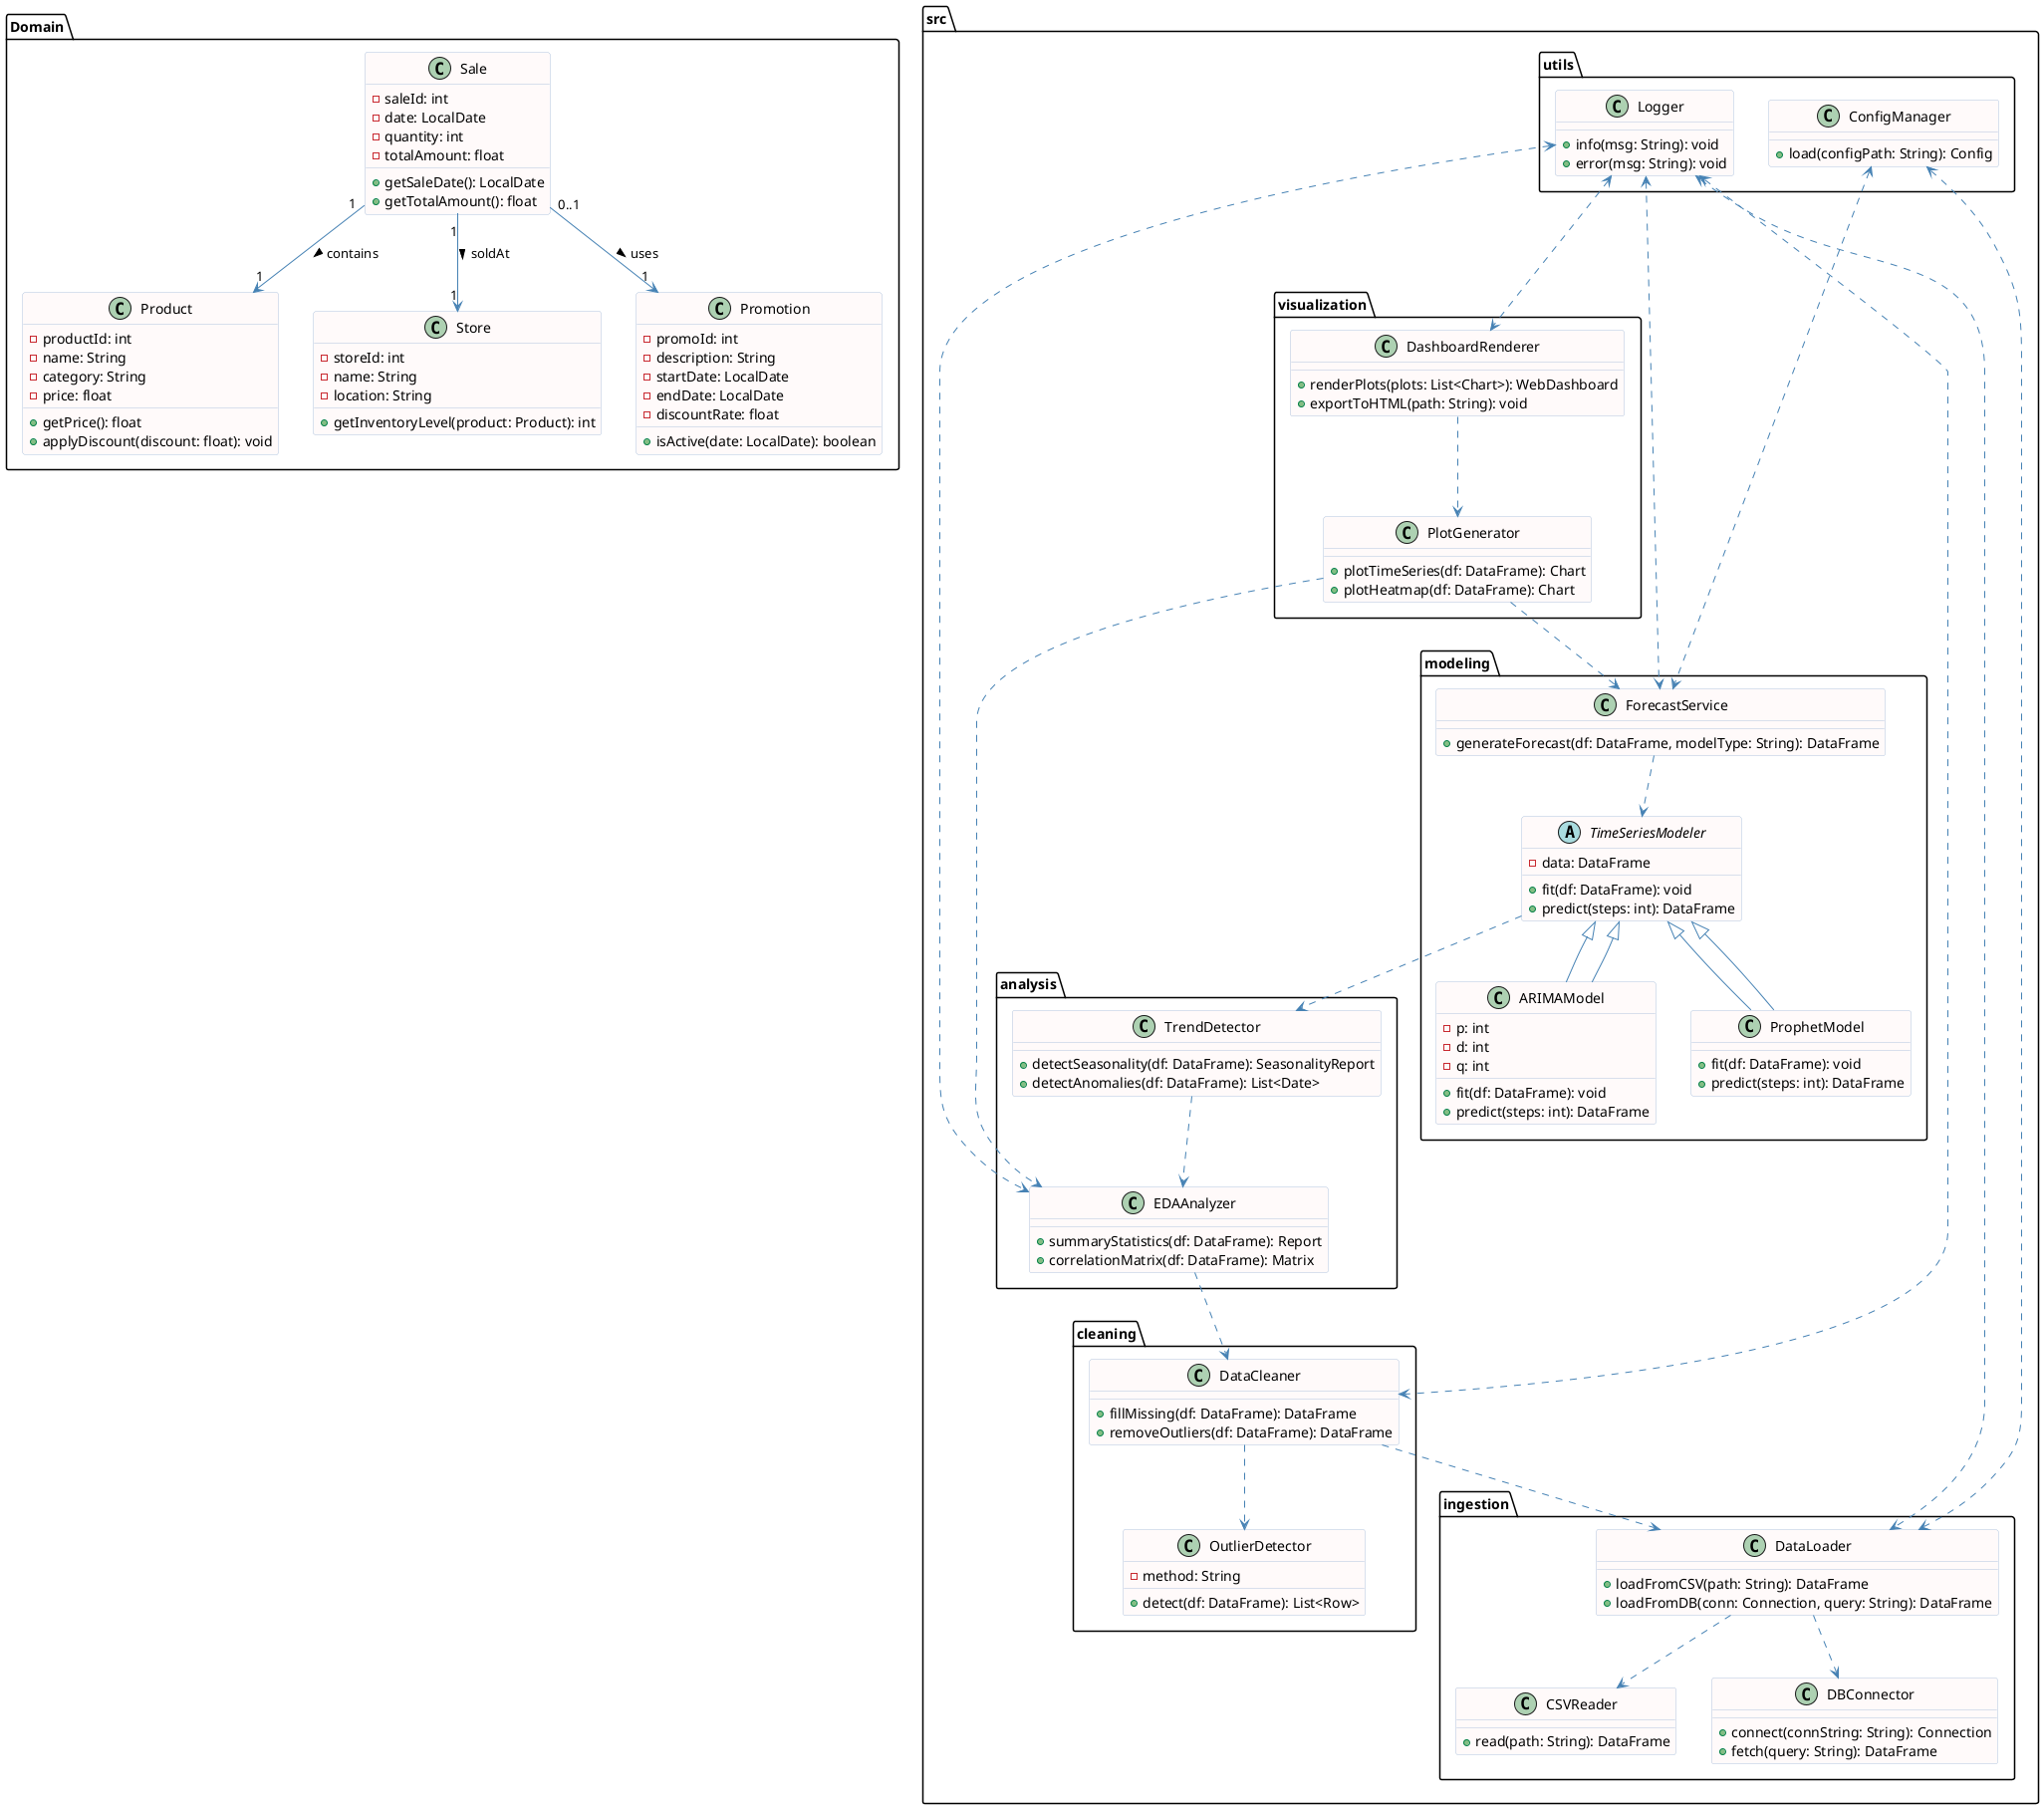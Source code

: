 @startuml
'————————————————————————————————————
' Diagrama de Clases - Retail Sales Analysis
' Nivel: Senior | Estilo: Elegante y Profesional
'————————————————————————————————————

skinparam class {
  BackgroundColor Snow
  ArrowColor SteelBlue
  BorderColor LightSteelBlue
  RoundCorner 10
}

' Paquetes de dominio
package "Domain" {
  class Sale {
    - saleId: int
    - date: LocalDate
    - quantity: int
    - totalAmount: float
    + getSaleDate(): LocalDate
    + getTotalAmount(): float
  }
  class Product {
    - productId: int
    - name: String
    - category: String
    - price: float
    + getPrice(): float
    + applyDiscount(discount: float): void
  }
  class Store {
    - storeId: int
    - name: String
    - location: String
    + getInventoryLevel(product: Product): int
  }
  class Promotion {
    - promoId: int
    - description: String
    - startDate: LocalDate
    - endDate: LocalDate
    - discountRate: float
    + isActive(date: LocalDate): boolean
  }
}

' Asociaciones de Dominio
Sale "1" --> "1" Product : contains >
Sale "1" --> "1" Store   : soldAt >
Sale "0..1" --> "1" Promotion : uses >

' Paquete de Ingestión
package "src.ingestion" {
  class CSVReader {
    + read(path: String): DataFrame
  }
  class DBConnector {
    + connect(connString: String): Connection
    + fetch(query: String): DataFrame
  }
  class DataLoader {
    + loadFromCSV(path: String): DataFrame
    + loadFromDB(conn: Connection, query: String): DataFrame
  }
}
DataLoader ..> CSVReader
DataLoader ..> DBConnector

' Paquete de Limpieza
package "src.cleaning" {
  class DataCleaner {
    + fillMissing(df: DataFrame): DataFrame
    + removeOutliers(df: DataFrame): DataFrame
  }
  class OutlierDetector {
    - method: String
    + detect(df: DataFrame): List<Row>
  }
}
DataCleaner ..> OutlierDetector
DataCleaner ..> DataLoader

' Paquete de Análisis
package "src.analysis" {
  class EDAAnalyzer {
    + summaryStatistics(df: DataFrame): Report
    + correlationMatrix(df: DataFrame): Matrix
  }
  class TrendDetector {
    + detectSeasonality(df: DataFrame): SeasonalityReport
    + detectAnomalies(df: DataFrame): List<Date>
  }
}
TrendDetector ..> EDAAnalyzer
EDAAnalyzer ..> DataCleaner

' Paquete de Modelado
package "src.modeling" {
  abstract class TimeSeriesModeler {
    - data: DataFrame
    + fit(df: DataFrame): void
    + predict(steps: int): DataFrame
  }
  class ARIMAModel extends TimeSeriesModeler {
    - p: int
    - d: int
    - q: int
    + fit(df: DataFrame): void
    + predict(steps: int): DataFrame
  }
  class ProphetModel extends TimeSeriesModeler {
    + fit(df: DataFrame): void
    + predict(steps: int): DataFrame
  }
  class ForecastService {
    + generateForecast(df: DataFrame, modelType: String): DataFrame
  }
}
ForecastService ..> TimeSeriesModeler
ARIMAModel --|> TimeSeriesModeler
ProphetModel --|> TimeSeriesModeler
TimeSeriesModeler ..> TrendDetector

' Paquete de Visualización
package "src.visualization" {
  class PlotGenerator {
    + plotTimeSeries(df: DataFrame): Chart
    + plotHeatmap(df: DataFrame): Chart
  }
  class DashboardRenderer {
    + renderPlots(plots: List<Chart>): WebDashboard
    + exportToHTML(path: String): void
  }
}
PlotGenerator ..> EDAAnalyzer
PlotGenerator ..> ForecastService
DashboardRenderer ..> PlotGenerator

' Paquete de Utilidades
package "src.utils" {
  class Logger {
    + info(msg: String): void
    + error(msg: String): void
  }
  class ConfigManager {
    + load(configPath: String): Config
  }
}
' Dependencias transversales
Logger <..> DataLoader
Logger <..> DataCleaner
Logger <..> EDAAnalyzer
Logger <..> ForecastService
Logger <..> DashboardRenderer
ConfigManager <..> DataLoader
ConfigManager <..> ForecastService

@enduml
